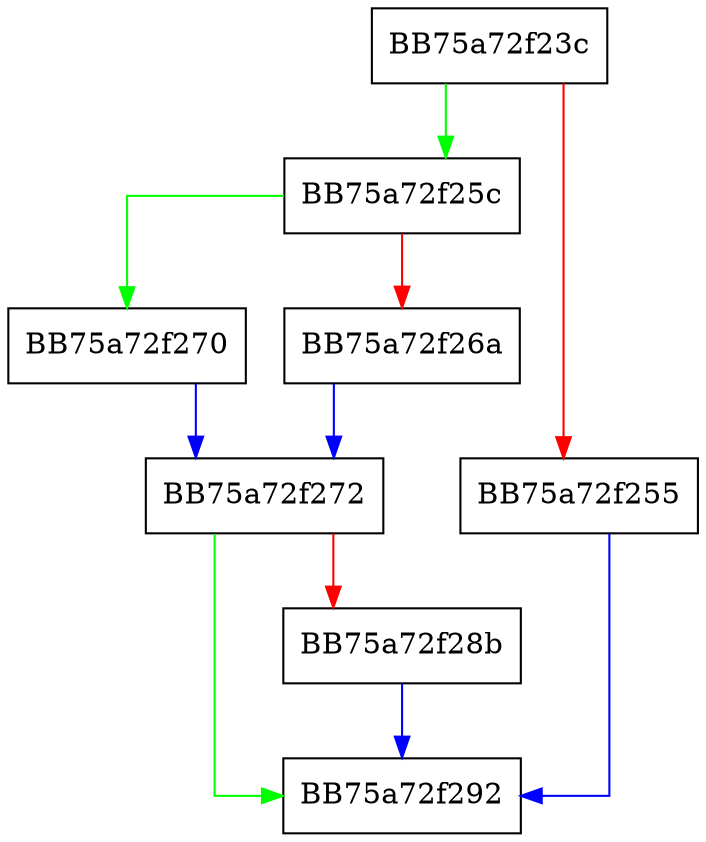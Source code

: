 digraph chm_read {
  node [shape="box"];
  graph [splines=ortho];
  BB75a72f23c -> BB75a72f25c [color="green"];
  BB75a72f23c -> BB75a72f255 [color="red"];
  BB75a72f255 -> BB75a72f292 [color="blue"];
  BB75a72f25c -> BB75a72f270 [color="green"];
  BB75a72f25c -> BB75a72f26a [color="red"];
  BB75a72f26a -> BB75a72f272 [color="blue"];
  BB75a72f270 -> BB75a72f272 [color="blue"];
  BB75a72f272 -> BB75a72f292 [color="green"];
  BB75a72f272 -> BB75a72f28b [color="red"];
  BB75a72f28b -> BB75a72f292 [color="blue"];
}